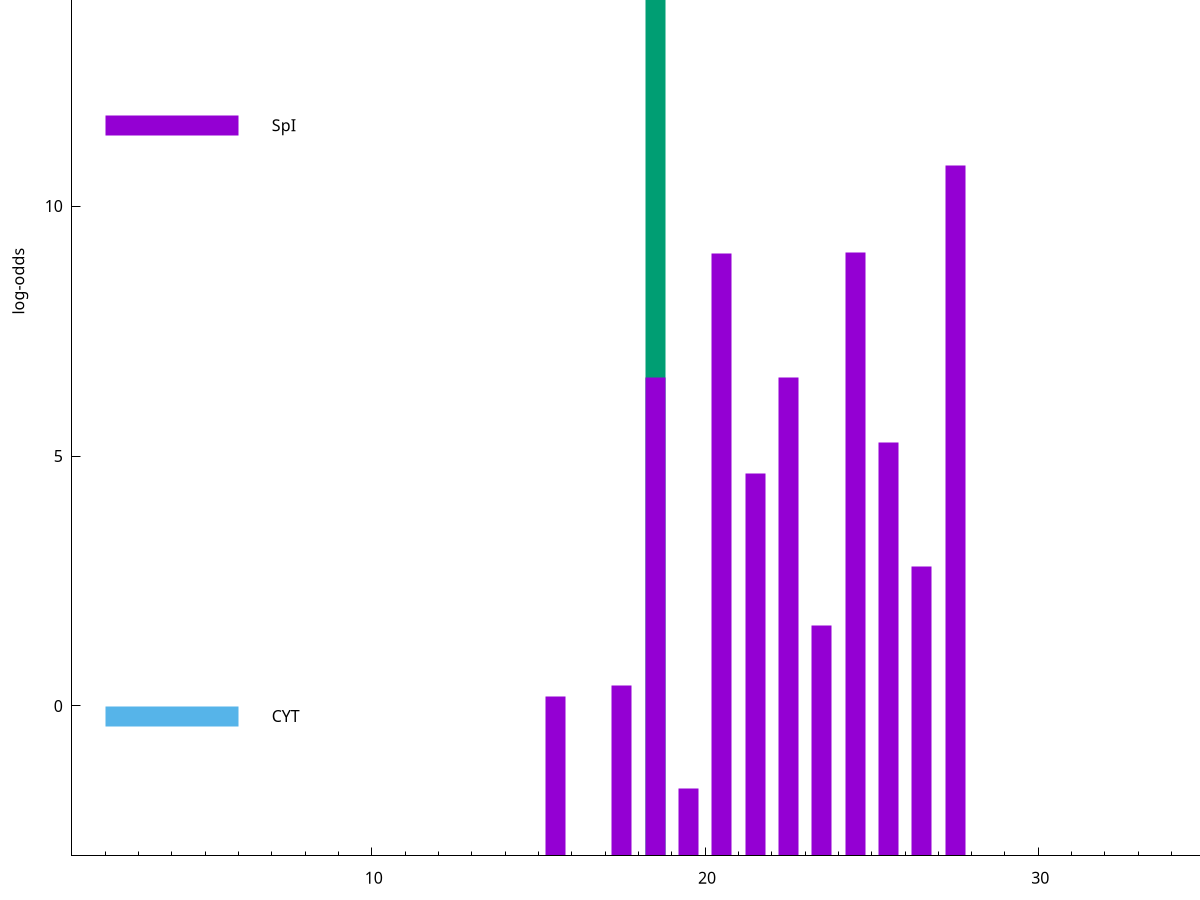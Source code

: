 set title "LipoP predictions for SRR5666568.gff"
set size 2., 1.4
set xrange [1:70] 
set mxtics 10
set yrange [-3:20]
set y2range [0:23]
set ylabel "log-odds"
set term postscript eps color solid "Helvetica" 30
set output "SRR5666568.gff462.eps"
set arrow from 2,16.0652 to 6,16.0652 nohead lt 2 lw 20
set label "SpII" at 7,16.0652
set arrow from 2,11.6171 to 6,11.6171 nohead lt 1 lw 20
set label "SpI" at 7,11.6171
set arrow from 2,-0.200913 to 6,-0.200913 nohead lt 3 lw 20
set label "CYT" at 7,-0.200913
set arrow from 2,16.0652 to 6,16.0652 nohead lt 2 lw 20
set label "SpII" at 7,16.0652
# NOTE: The scores below are the log-odds scores with the threshold
# NOTE: subtracted (a hack to make gnuplot make the histogram all
# NOTE: look nice).
plot "-" axes x1y2 title "" with impulses lt 2 lw 20, "-" axes x1y2 title "" with impulses lt 1 lw 20
18.500000 19.065200
e
27.500000 13.817700
24.500000 12.069990
20.500000 12.055320
22.500000 9.578240
18.500000 9.568650
25.500000 8.265150
21.500000 7.644670
26.500000 5.794690
23.500000 4.615960
17.500000 3.417579
15.500000 3.186014
19.500000 1.340150
e
exit
